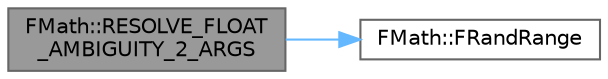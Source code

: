 digraph "FMath::RESOLVE_FLOAT_AMBIGUITY_2_ARGS"
{
 // INTERACTIVE_SVG=YES
 // LATEX_PDF_SIZE
  bgcolor="transparent";
  edge [fontname=Helvetica,fontsize=10,labelfontname=Helvetica,labelfontsize=10];
  node [fontname=Helvetica,fontsize=10,shape=box,height=0.2,width=0.4];
  rankdir="LR";
  Node1 [id="Node000001",label="FMath::RESOLVE_FLOAT\l_AMBIGUITY_2_ARGS",height=0.2,width=0.4,color="gray40", fillcolor="grey60", style="filled", fontcolor="black",tooltip=" "];
  Node1 -> Node2 [id="edge1_Node000001_Node000002",color="steelblue1",style="solid",tooltip=" "];
  Node2 [id="Node000002",label="FMath::FRandRange",height=0.2,width=0.4,color="grey40", fillcolor="white", style="filled",URL="$dc/d20/structFMath.html#a76b9327c88716a4a81ee12679a7d1eee",tooltip="Util to generate a random number in a range."];
}
